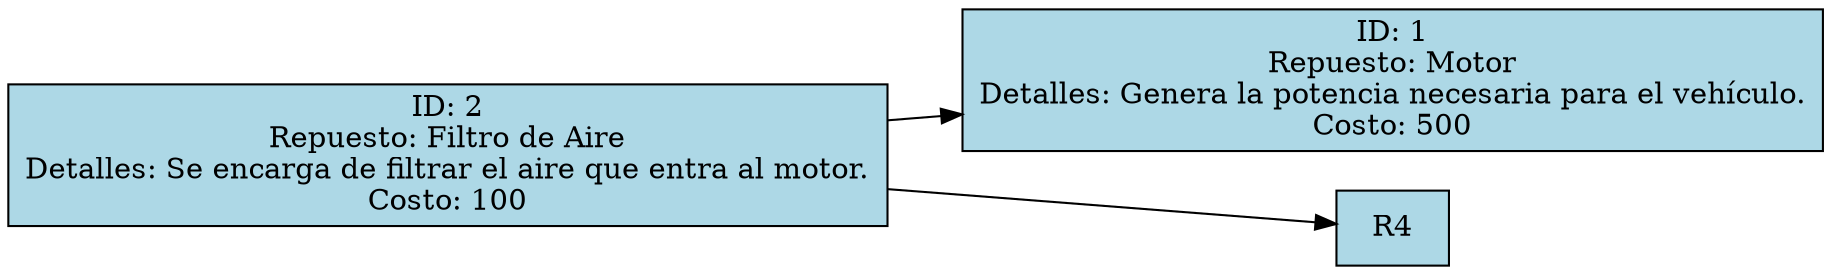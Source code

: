 digraph Repuestos {
node [shape=record, style=filled, fillcolor=lightblue];
rankdir=LR;
R2 [label="ID: 2\nRepuesto: Filtro de Aire\nDetalles: Se encarga de filtrar el aire que entra al motor.\nCosto: 100"];

"R2" -> "R1";
"R2" -> "R4";
R1 [label="ID: 1\nRepuesto: Motor\nDetalles: Genera la potencia necesaria para el vehículo.\nCosto: 500"];

}
